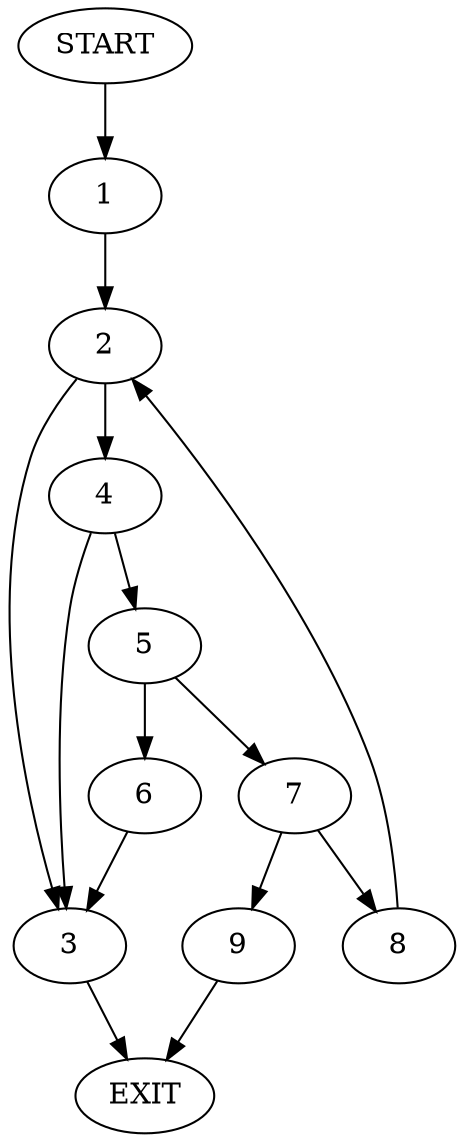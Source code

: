 digraph {
0 [label="START"]
10 [label="EXIT"]
0 -> 1
1 -> 2
2 -> 3
2 -> 4
4 -> 3
4 -> 5
3 -> 10
5 -> 6
5 -> 7
7 -> 8
7 -> 9
6 -> 3
8 -> 2
9 -> 10
}
